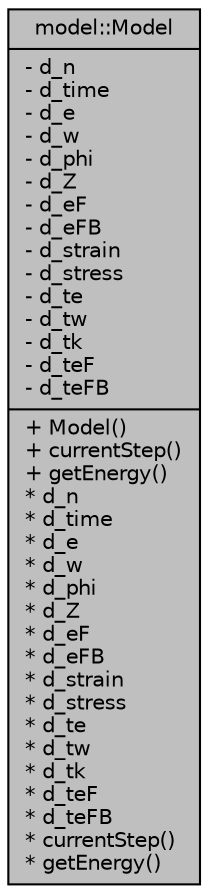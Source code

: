 digraph "model::Model"
{
  edge [fontname="Helvetica",fontsize="10",labelfontname="Helvetica",labelfontsize="10"];
  node [fontname="Helvetica",fontsize="10",shape=record];
  Node1 [label="{model::Model\n|- d_n\l- d_time\l- d_e\l- d_w\l- d_phi\l- d_Z\l- d_eF\l- d_eFB\l- d_strain\l- d_stress\l- d_te\l- d_tw\l- d_tk\l- d_teF\l- d_teFB\l|+ Model()\l+ currentStep()\l+ getEnergy()\l* d_n\l* d_time\l* d_e\l* d_w\l* d_phi\l* d_Z\l* d_eF\l* d_eFB\l* d_strain\l* d_stress\l* d_te\l* d_tw\l* d_tk\l* d_teF\l* d_teFB\l* currentStep()\l* getEnergy()\l}",height=0.2,width=0.4,color="black", fillcolor="grey75", style="filled", fontcolor="black"];
}
